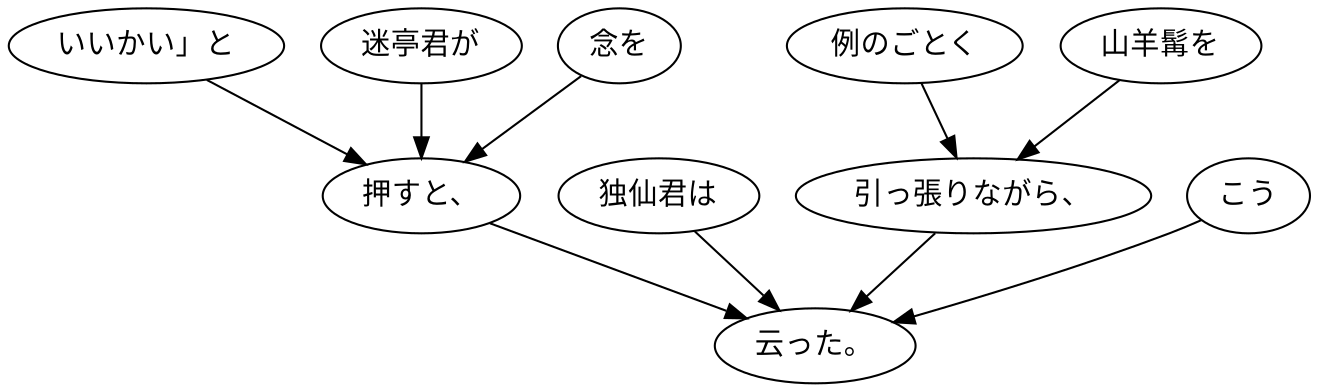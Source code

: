 digraph graph7596 {
	node0 [label="いいかい」と"];
	node1 [label="迷亭君が"];
	node2 [label="念を"];
	node3 [label="押すと、"];
	node4 [label="独仙君は"];
	node5 [label="例のごとく"];
	node6 [label="山羊髯を"];
	node7 [label="引っ張りながら、"];
	node8 [label="こう"];
	node9 [label="云った。"];
	node0 -> node3;
	node1 -> node3;
	node2 -> node3;
	node3 -> node9;
	node4 -> node9;
	node5 -> node7;
	node6 -> node7;
	node7 -> node9;
	node8 -> node9;
}
